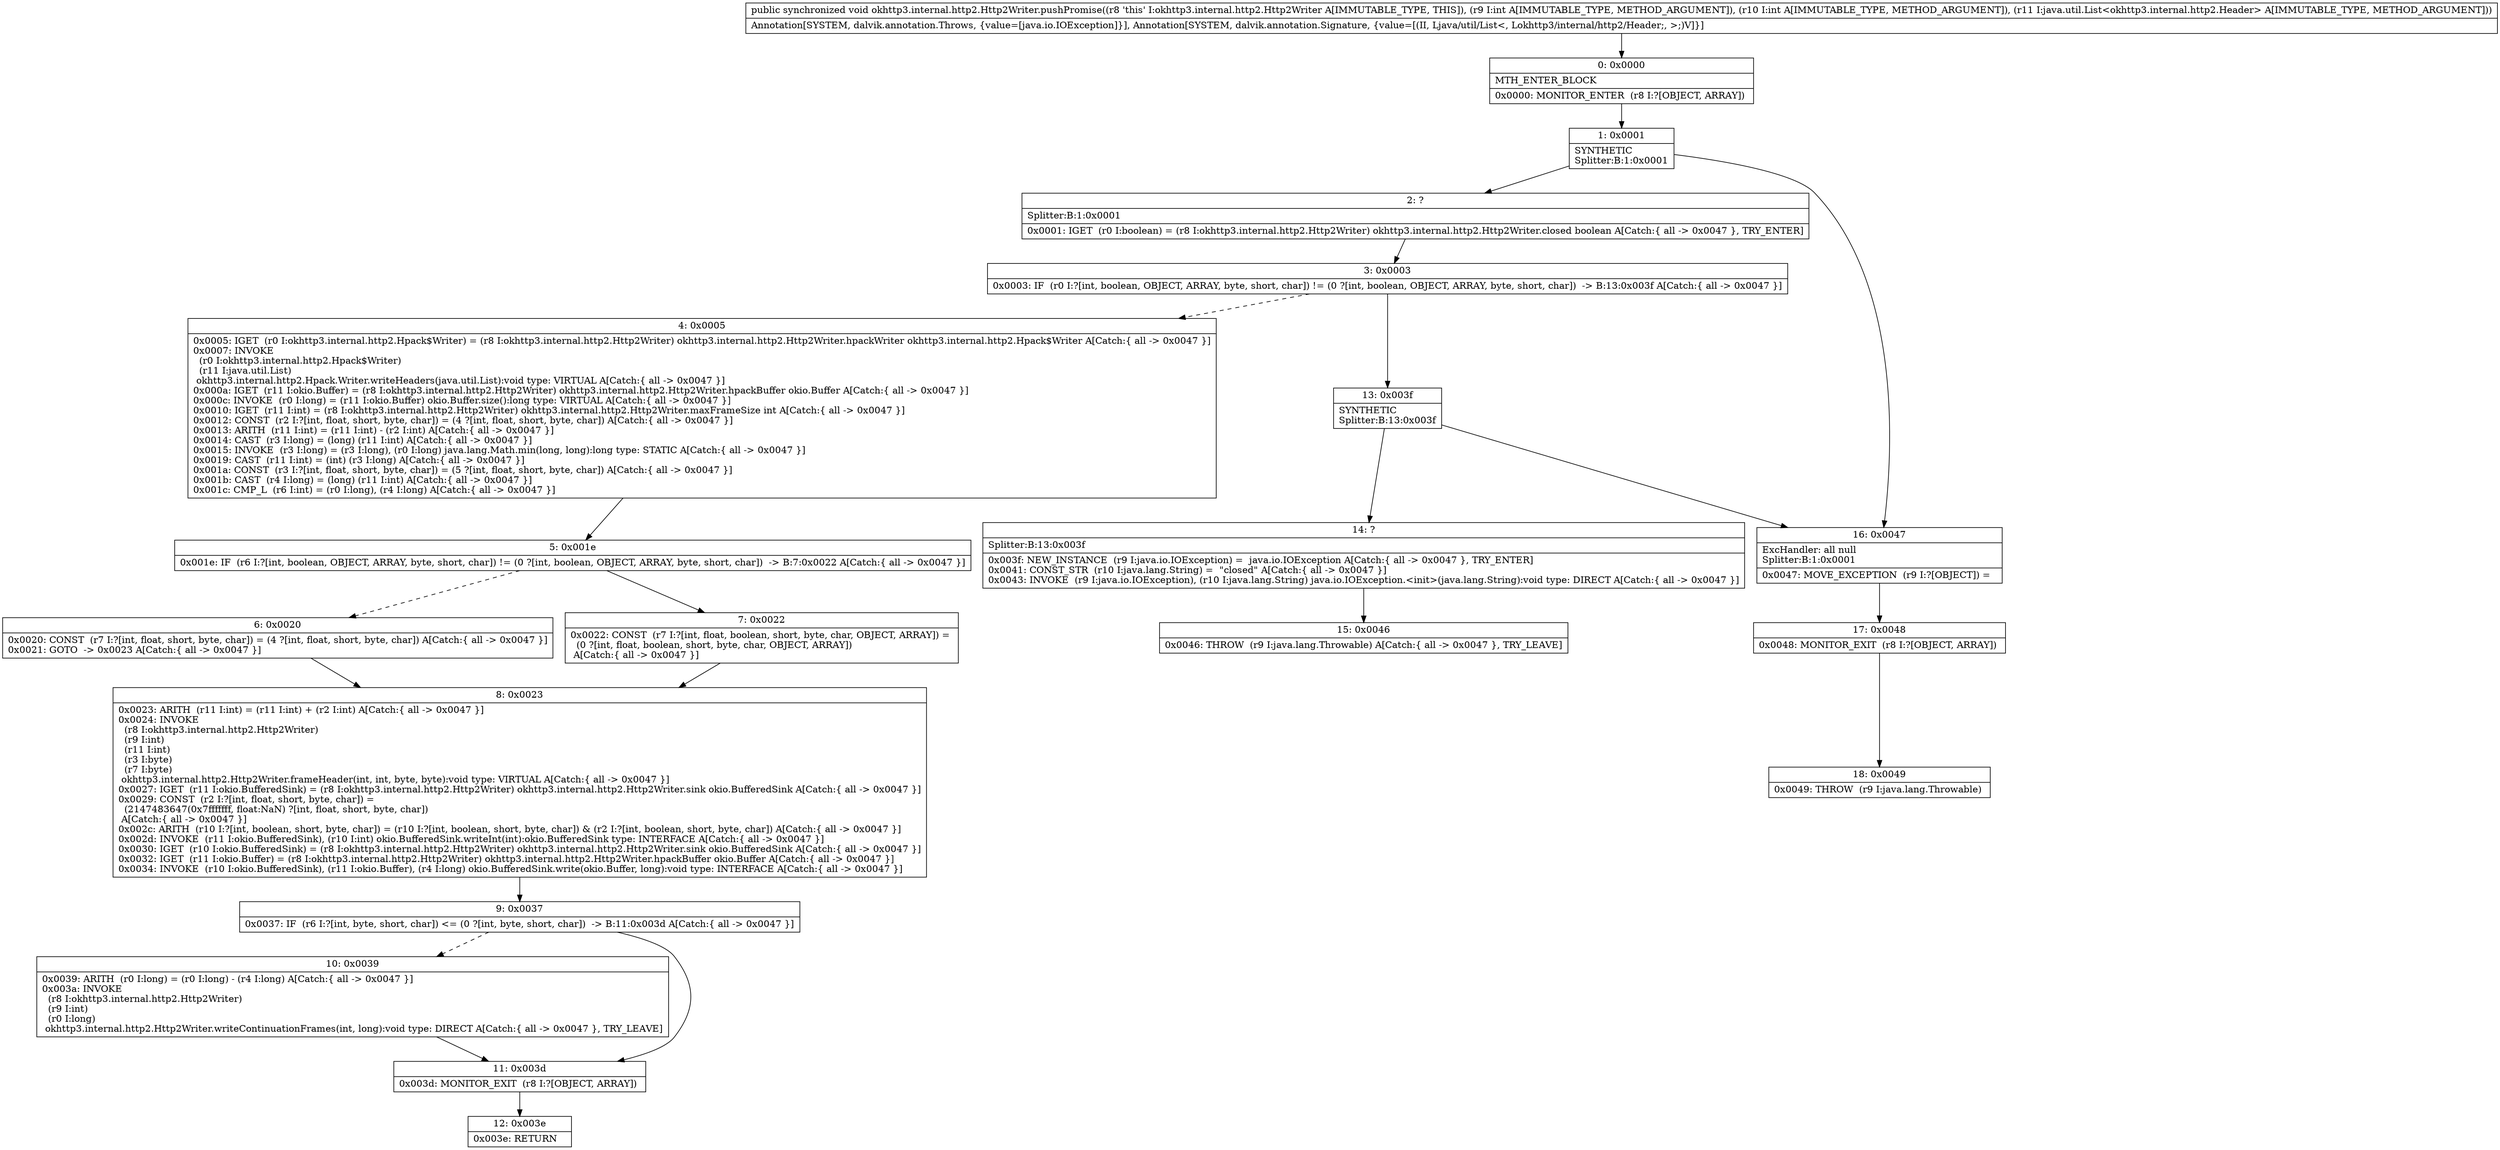 digraph "CFG forokhttp3.internal.http2.Http2Writer.pushPromise(IILjava\/util\/List;)V" {
Node_0 [shape=record,label="{0\:\ 0x0000|MTH_ENTER_BLOCK\l|0x0000: MONITOR_ENTER  (r8 I:?[OBJECT, ARRAY]) \l}"];
Node_1 [shape=record,label="{1\:\ 0x0001|SYNTHETIC\lSplitter:B:1:0x0001\l}"];
Node_2 [shape=record,label="{2\:\ ?|Splitter:B:1:0x0001\l|0x0001: IGET  (r0 I:boolean) = (r8 I:okhttp3.internal.http2.Http2Writer) okhttp3.internal.http2.Http2Writer.closed boolean A[Catch:\{ all \-\> 0x0047 \}, TRY_ENTER]\l}"];
Node_3 [shape=record,label="{3\:\ 0x0003|0x0003: IF  (r0 I:?[int, boolean, OBJECT, ARRAY, byte, short, char]) != (0 ?[int, boolean, OBJECT, ARRAY, byte, short, char])  \-\> B:13:0x003f A[Catch:\{ all \-\> 0x0047 \}]\l}"];
Node_4 [shape=record,label="{4\:\ 0x0005|0x0005: IGET  (r0 I:okhttp3.internal.http2.Hpack$Writer) = (r8 I:okhttp3.internal.http2.Http2Writer) okhttp3.internal.http2.Http2Writer.hpackWriter okhttp3.internal.http2.Hpack$Writer A[Catch:\{ all \-\> 0x0047 \}]\l0x0007: INVOKE  \l  (r0 I:okhttp3.internal.http2.Hpack$Writer)\l  (r11 I:java.util.List)\l okhttp3.internal.http2.Hpack.Writer.writeHeaders(java.util.List):void type: VIRTUAL A[Catch:\{ all \-\> 0x0047 \}]\l0x000a: IGET  (r11 I:okio.Buffer) = (r8 I:okhttp3.internal.http2.Http2Writer) okhttp3.internal.http2.Http2Writer.hpackBuffer okio.Buffer A[Catch:\{ all \-\> 0x0047 \}]\l0x000c: INVOKE  (r0 I:long) = (r11 I:okio.Buffer) okio.Buffer.size():long type: VIRTUAL A[Catch:\{ all \-\> 0x0047 \}]\l0x0010: IGET  (r11 I:int) = (r8 I:okhttp3.internal.http2.Http2Writer) okhttp3.internal.http2.Http2Writer.maxFrameSize int A[Catch:\{ all \-\> 0x0047 \}]\l0x0012: CONST  (r2 I:?[int, float, short, byte, char]) = (4 ?[int, float, short, byte, char]) A[Catch:\{ all \-\> 0x0047 \}]\l0x0013: ARITH  (r11 I:int) = (r11 I:int) \- (r2 I:int) A[Catch:\{ all \-\> 0x0047 \}]\l0x0014: CAST  (r3 I:long) = (long) (r11 I:int) A[Catch:\{ all \-\> 0x0047 \}]\l0x0015: INVOKE  (r3 I:long) = (r3 I:long), (r0 I:long) java.lang.Math.min(long, long):long type: STATIC A[Catch:\{ all \-\> 0x0047 \}]\l0x0019: CAST  (r11 I:int) = (int) (r3 I:long) A[Catch:\{ all \-\> 0x0047 \}]\l0x001a: CONST  (r3 I:?[int, float, short, byte, char]) = (5 ?[int, float, short, byte, char]) A[Catch:\{ all \-\> 0x0047 \}]\l0x001b: CAST  (r4 I:long) = (long) (r11 I:int) A[Catch:\{ all \-\> 0x0047 \}]\l0x001c: CMP_L  (r6 I:int) = (r0 I:long), (r4 I:long) A[Catch:\{ all \-\> 0x0047 \}]\l}"];
Node_5 [shape=record,label="{5\:\ 0x001e|0x001e: IF  (r6 I:?[int, boolean, OBJECT, ARRAY, byte, short, char]) != (0 ?[int, boolean, OBJECT, ARRAY, byte, short, char])  \-\> B:7:0x0022 A[Catch:\{ all \-\> 0x0047 \}]\l}"];
Node_6 [shape=record,label="{6\:\ 0x0020|0x0020: CONST  (r7 I:?[int, float, short, byte, char]) = (4 ?[int, float, short, byte, char]) A[Catch:\{ all \-\> 0x0047 \}]\l0x0021: GOTO  \-\> 0x0023 A[Catch:\{ all \-\> 0x0047 \}]\l}"];
Node_7 [shape=record,label="{7\:\ 0x0022|0x0022: CONST  (r7 I:?[int, float, boolean, short, byte, char, OBJECT, ARRAY]) = \l  (0 ?[int, float, boolean, short, byte, char, OBJECT, ARRAY])\l A[Catch:\{ all \-\> 0x0047 \}]\l}"];
Node_8 [shape=record,label="{8\:\ 0x0023|0x0023: ARITH  (r11 I:int) = (r11 I:int) + (r2 I:int) A[Catch:\{ all \-\> 0x0047 \}]\l0x0024: INVOKE  \l  (r8 I:okhttp3.internal.http2.Http2Writer)\l  (r9 I:int)\l  (r11 I:int)\l  (r3 I:byte)\l  (r7 I:byte)\l okhttp3.internal.http2.Http2Writer.frameHeader(int, int, byte, byte):void type: VIRTUAL A[Catch:\{ all \-\> 0x0047 \}]\l0x0027: IGET  (r11 I:okio.BufferedSink) = (r8 I:okhttp3.internal.http2.Http2Writer) okhttp3.internal.http2.Http2Writer.sink okio.BufferedSink A[Catch:\{ all \-\> 0x0047 \}]\l0x0029: CONST  (r2 I:?[int, float, short, byte, char]) = \l  (2147483647(0x7fffffff, float:NaN) ?[int, float, short, byte, char])\l A[Catch:\{ all \-\> 0x0047 \}]\l0x002c: ARITH  (r10 I:?[int, boolean, short, byte, char]) = (r10 I:?[int, boolean, short, byte, char]) & (r2 I:?[int, boolean, short, byte, char]) A[Catch:\{ all \-\> 0x0047 \}]\l0x002d: INVOKE  (r11 I:okio.BufferedSink), (r10 I:int) okio.BufferedSink.writeInt(int):okio.BufferedSink type: INTERFACE A[Catch:\{ all \-\> 0x0047 \}]\l0x0030: IGET  (r10 I:okio.BufferedSink) = (r8 I:okhttp3.internal.http2.Http2Writer) okhttp3.internal.http2.Http2Writer.sink okio.BufferedSink A[Catch:\{ all \-\> 0x0047 \}]\l0x0032: IGET  (r11 I:okio.Buffer) = (r8 I:okhttp3.internal.http2.Http2Writer) okhttp3.internal.http2.Http2Writer.hpackBuffer okio.Buffer A[Catch:\{ all \-\> 0x0047 \}]\l0x0034: INVOKE  (r10 I:okio.BufferedSink), (r11 I:okio.Buffer), (r4 I:long) okio.BufferedSink.write(okio.Buffer, long):void type: INTERFACE A[Catch:\{ all \-\> 0x0047 \}]\l}"];
Node_9 [shape=record,label="{9\:\ 0x0037|0x0037: IF  (r6 I:?[int, byte, short, char]) \<= (0 ?[int, byte, short, char])  \-\> B:11:0x003d A[Catch:\{ all \-\> 0x0047 \}]\l}"];
Node_10 [shape=record,label="{10\:\ 0x0039|0x0039: ARITH  (r0 I:long) = (r0 I:long) \- (r4 I:long) A[Catch:\{ all \-\> 0x0047 \}]\l0x003a: INVOKE  \l  (r8 I:okhttp3.internal.http2.Http2Writer)\l  (r9 I:int)\l  (r0 I:long)\l okhttp3.internal.http2.Http2Writer.writeContinuationFrames(int, long):void type: DIRECT A[Catch:\{ all \-\> 0x0047 \}, TRY_LEAVE]\l}"];
Node_11 [shape=record,label="{11\:\ 0x003d|0x003d: MONITOR_EXIT  (r8 I:?[OBJECT, ARRAY]) \l}"];
Node_12 [shape=record,label="{12\:\ 0x003e|0x003e: RETURN   \l}"];
Node_13 [shape=record,label="{13\:\ 0x003f|SYNTHETIC\lSplitter:B:13:0x003f\l}"];
Node_14 [shape=record,label="{14\:\ ?|Splitter:B:13:0x003f\l|0x003f: NEW_INSTANCE  (r9 I:java.io.IOException) =  java.io.IOException A[Catch:\{ all \-\> 0x0047 \}, TRY_ENTER]\l0x0041: CONST_STR  (r10 I:java.lang.String) =  \"closed\" A[Catch:\{ all \-\> 0x0047 \}]\l0x0043: INVOKE  (r9 I:java.io.IOException), (r10 I:java.lang.String) java.io.IOException.\<init\>(java.lang.String):void type: DIRECT A[Catch:\{ all \-\> 0x0047 \}]\l}"];
Node_15 [shape=record,label="{15\:\ 0x0046|0x0046: THROW  (r9 I:java.lang.Throwable) A[Catch:\{ all \-\> 0x0047 \}, TRY_LEAVE]\l}"];
Node_16 [shape=record,label="{16\:\ 0x0047|ExcHandler: all null\lSplitter:B:1:0x0001\l|0x0047: MOVE_EXCEPTION  (r9 I:?[OBJECT]) =  \l}"];
Node_17 [shape=record,label="{17\:\ 0x0048|0x0048: MONITOR_EXIT  (r8 I:?[OBJECT, ARRAY]) \l}"];
Node_18 [shape=record,label="{18\:\ 0x0049|0x0049: THROW  (r9 I:java.lang.Throwable) \l}"];
MethodNode[shape=record,label="{public synchronized void okhttp3.internal.http2.Http2Writer.pushPromise((r8 'this' I:okhttp3.internal.http2.Http2Writer A[IMMUTABLE_TYPE, THIS]), (r9 I:int A[IMMUTABLE_TYPE, METHOD_ARGUMENT]), (r10 I:int A[IMMUTABLE_TYPE, METHOD_ARGUMENT]), (r11 I:java.util.List\<okhttp3.internal.http2.Header\> A[IMMUTABLE_TYPE, METHOD_ARGUMENT]))  | Annotation[SYSTEM, dalvik.annotation.Throws, \{value=[java.io.IOException]\}], Annotation[SYSTEM, dalvik.annotation.Signature, \{value=[(II, Ljava\/util\/List\<, Lokhttp3\/internal\/http2\/Header;, \>;)V]\}]\l}"];
MethodNode -> Node_0;
Node_0 -> Node_1;
Node_1 -> Node_2;
Node_1 -> Node_16;
Node_2 -> Node_3;
Node_3 -> Node_4[style=dashed];
Node_3 -> Node_13;
Node_4 -> Node_5;
Node_5 -> Node_6[style=dashed];
Node_5 -> Node_7;
Node_6 -> Node_8;
Node_7 -> Node_8;
Node_8 -> Node_9;
Node_9 -> Node_10[style=dashed];
Node_9 -> Node_11;
Node_10 -> Node_11;
Node_11 -> Node_12;
Node_13 -> Node_14;
Node_13 -> Node_16;
Node_14 -> Node_15;
Node_16 -> Node_17;
Node_17 -> Node_18;
}

